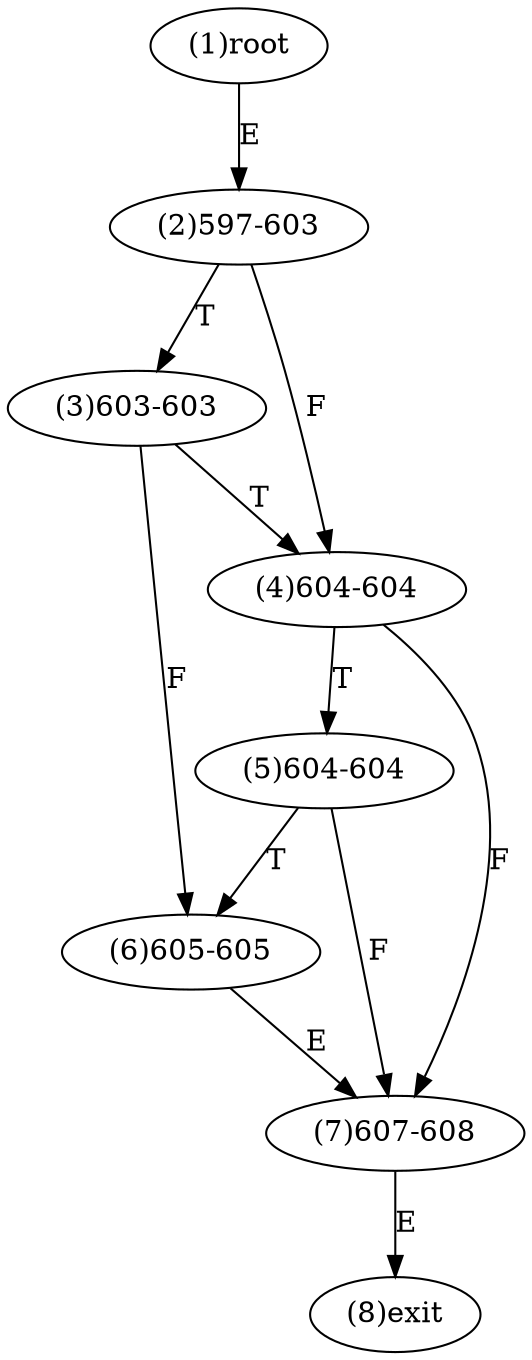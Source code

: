 digraph "" { 
1[ label="(1)root"];
2[ label="(2)597-603"];
3[ label="(3)603-603"];
4[ label="(4)604-604"];
5[ label="(5)604-604"];
6[ label="(6)605-605"];
7[ label="(7)607-608"];
8[ label="(8)exit"];
1->2[ label="E"];
2->4[ label="F"];
2->3[ label="T"];
3->6[ label="F"];
3->4[ label="T"];
4->7[ label="F"];
4->5[ label="T"];
5->7[ label="F"];
5->6[ label="T"];
6->7[ label="E"];
7->8[ label="E"];
}